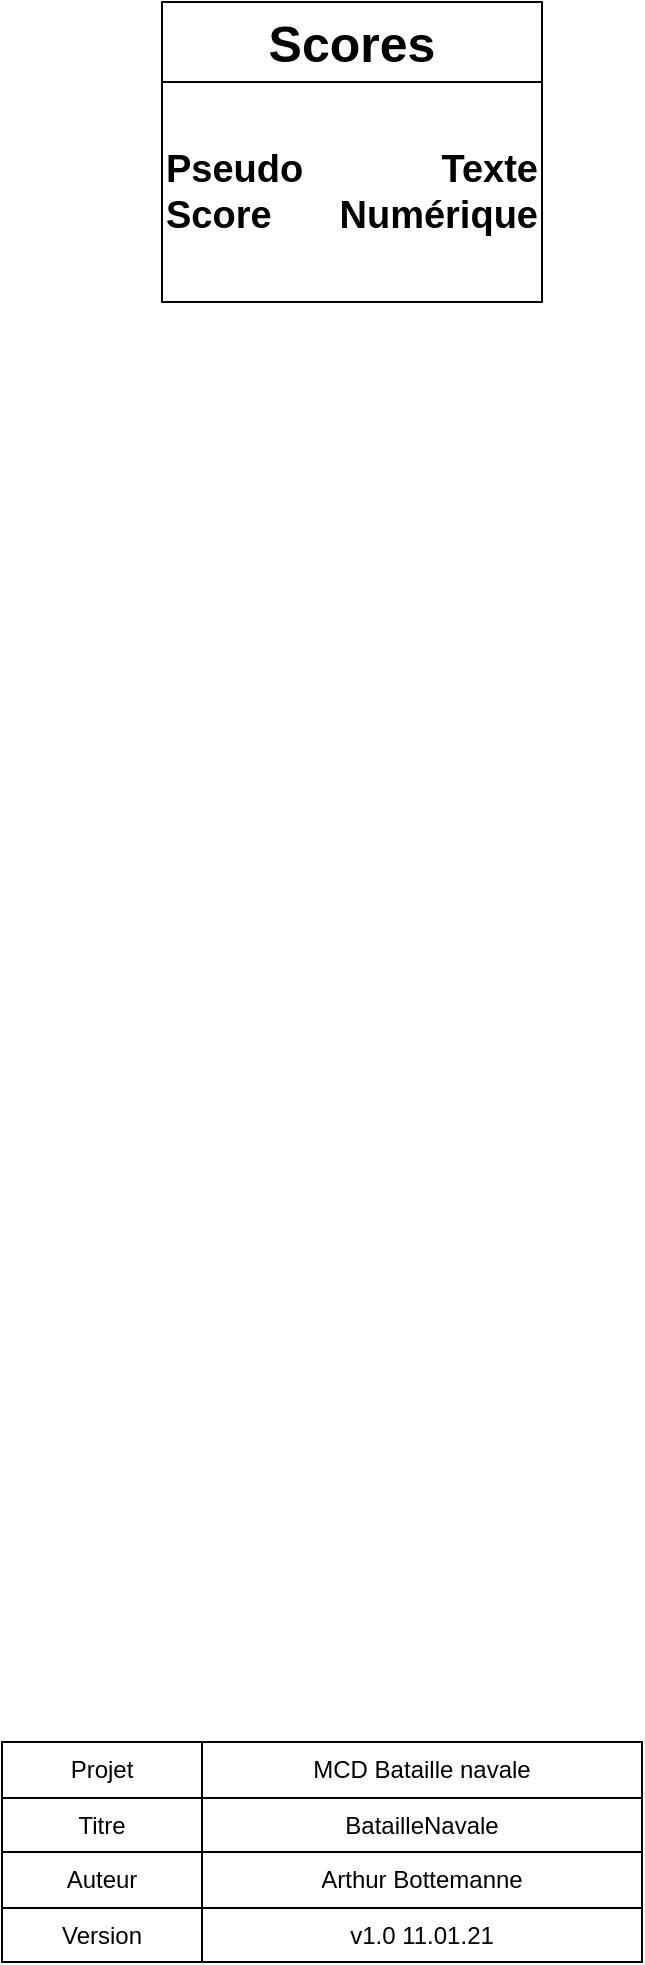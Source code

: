 <mxfile version="13.9.9" type="device"><diagram id="3PoRxUFMki2794zsbyEw" name="Page-1"><mxGraphModel dx="657" dy="1161" grid="1" gridSize="10" guides="1" tooltips="1" connect="1" arrows="1" fold="1" page="1" pageScale="1" pageWidth="827" pageHeight="1169" math="0" shadow="0"><root><mxCell id="0"/><mxCell id="1" parent="0"/><mxCell id="uVpx6Hv3rEOh-u17Hchy-1" value="" style="rounded=0;whiteSpace=wrap;html=1;" vertex="1" parent="1"><mxGeometry x="90" y="170" width="190" height="150" as="geometry"/></mxCell><mxCell id="uVpx6Hv3rEOh-u17Hchy-2" value="" style="shape=table;html=1;whiteSpace=wrap;startSize=0;container=1;collapsible=0;childLayout=tableLayout;" vertex="1" parent="1"><mxGeometry x="10" y="1040" width="320" height="110" as="geometry"/></mxCell><mxCell id="uVpx6Hv3rEOh-u17Hchy-3" value="" style="shape=partialRectangle;html=1;whiteSpace=wrap;collapsible=0;dropTarget=0;pointerEvents=0;fillColor=none;top=0;left=0;bottom=0;right=0;points=[[0,0.5],[1,0.5]];portConstraint=eastwest;" vertex="1" parent="uVpx6Hv3rEOh-u17Hchy-2"><mxGeometry width="320" height="28" as="geometry"/></mxCell><mxCell id="uVpx6Hv3rEOh-u17Hchy-4" value="Projet" style="shape=partialRectangle;html=1;whiteSpace=wrap;connectable=0;overflow=hidden;fillColor=none;top=0;left=0;bottom=0;right=0;" vertex="1" parent="uVpx6Hv3rEOh-u17Hchy-3"><mxGeometry width="100" height="28" as="geometry"/></mxCell><mxCell id="uVpx6Hv3rEOh-u17Hchy-5" value="MCD Bataille navale" style="shape=partialRectangle;html=1;whiteSpace=wrap;connectable=0;overflow=hidden;fillColor=none;top=0;left=0;bottom=0;right=0;" vertex="1" parent="uVpx6Hv3rEOh-u17Hchy-3"><mxGeometry x="100" width="220" height="28" as="geometry"/></mxCell><mxCell id="uVpx6Hv3rEOh-u17Hchy-6" value="" style="shape=partialRectangle;html=1;whiteSpace=wrap;collapsible=0;dropTarget=0;pointerEvents=0;fillColor=none;top=0;left=0;bottom=0;right=0;points=[[0,0.5],[1,0.5]];portConstraint=eastwest;" vertex="1" parent="uVpx6Hv3rEOh-u17Hchy-2"><mxGeometry y="28" width="320" height="27" as="geometry"/></mxCell><mxCell id="uVpx6Hv3rEOh-u17Hchy-7" value="Titre" style="shape=partialRectangle;html=1;whiteSpace=wrap;connectable=0;overflow=hidden;fillColor=none;top=0;left=0;bottom=0;right=0;" vertex="1" parent="uVpx6Hv3rEOh-u17Hchy-6"><mxGeometry width="100" height="27" as="geometry"/></mxCell><mxCell id="uVpx6Hv3rEOh-u17Hchy-8" value="BatailleNavale" style="shape=partialRectangle;html=1;whiteSpace=wrap;connectable=0;overflow=hidden;fillColor=none;top=0;left=0;bottom=0;right=0;" vertex="1" parent="uVpx6Hv3rEOh-u17Hchy-6"><mxGeometry x="100" width="220" height="27" as="geometry"/></mxCell><mxCell id="uVpx6Hv3rEOh-u17Hchy-9" value="" style="shape=partialRectangle;html=1;whiteSpace=wrap;collapsible=0;dropTarget=0;pointerEvents=0;fillColor=none;top=0;left=0;bottom=0;right=0;points=[[0,0.5],[1,0.5]];portConstraint=eastwest;" vertex="1" parent="uVpx6Hv3rEOh-u17Hchy-2"><mxGeometry y="55" width="320" height="28" as="geometry"/></mxCell><mxCell id="uVpx6Hv3rEOh-u17Hchy-10" value="Auteur" style="shape=partialRectangle;html=1;whiteSpace=wrap;connectable=0;overflow=hidden;fillColor=none;top=0;left=0;bottom=0;right=0;" vertex="1" parent="uVpx6Hv3rEOh-u17Hchy-9"><mxGeometry width="100" height="28" as="geometry"/></mxCell><mxCell id="uVpx6Hv3rEOh-u17Hchy-11" value="Arthur Bottemanne" style="shape=partialRectangle;html=1;whiteSpace=wrap;connectable=0;overflow=hidden;fillColor=none;top=0;left=0;bottom=0;right=0;" vertex="1" parent="uVpx6Hv3rEOh-u17Hchy-9"><mxGeometry x="100" width="220" height="28" as="geometry"/></mxCell><mxCell id="uVpx6Hv3rEOh-u17Hchy-12" value="" style="shape=partialRectangle;html=1;whiteSpace=wrap;collapsible=0;dropTarget=0;pointerEvents=0;fillColor=none;top=0;left=0;bottom=0;right=0;points=[[0,0.5],[1,0.5]];portConstraint=eastwest;" vertex="1" parent="uVpx6Hv3rEOh-u17Hchy-2"><mxGeometry y="83" width="320" height="27" as="geometry"/></mxCell><mxCell id="uVpx6Hv3rEOh-u17Hchy-13" value="Version" style="shape=partialRectangle;html=1;whiteSpace=wrap;connectable=0;overflow=hidden;fillColor=none;top=0;left=0;bottom=0;right=0;" vertex="1" parent="uVpx6Hv3rEOh-u17Hchy-12"><mxGeometry width="100" height="27" as="geometry"/></mxCell><mxCell id="uVpx6Hv3rEOh-u17Hchy-14" value="v1.0 11.01.21" style="shape=partialRectangle;html=1;whiteSpace=wrap;connectable=0;overflow=hidden;fillColor=none;top=0;left=0;bottom=0;right=0;" vertex="1" parent="uVpx6Hv3rEOh-u17Hchy-12"><mxGeometry x="100" width="220" height="27" as="geometry"/></mxCell><mxCell id="uVpx6Hv3rEOh-u17Hchy-15" value="&lt;b&gt;&lt;font style=&quot;font-size: 25px&quot;&gt;Scores&lt;br&gt;&lt;/font&gt;&lt;/b&gt;" style="rounded=0;whiteSpace=wrap;html=1;" vertex="1" parent="1"><mxGeometry x="90" y="170" width="190" height="40" as="geometry"/></mxCell><mxCell id="uVpx6Hv3rEOh-u17Hchy-16" value="&lt;b style=&quot;font-size: 19px&quot;&gt;Pseudo&lt;br&gt;Score&lt;/b&gt;" style="text;html=1;strokeColor=none;fillColor=none;align=left;verticalAlign=middle;whiteSpace=wrap;rounded=0;" vertex="1" parent="1"><mxGeometry x="90" y="210" width="90" height="110" as="geometry"/></mxCell><mxCell id="uVpx6Hv3rEOh-u17Hchy-17" value="&lt;b style=&quot;font-size: 19px&quot;&gt;Texte&lt;br&gt;Numérique&lt;br&gt;&lt;/b&gt;" style="text;html=1;strokeColor=none;fillColor=none;align=right;verticalAlign=middle;whiteSpace=wrap;rounded=0;" vertex="1" parent="1"><mxGeometry x="190" y="210" width="90" height="110" as="geometry"/></mxCell></root></mxGraphModel></diagram></mxfile>